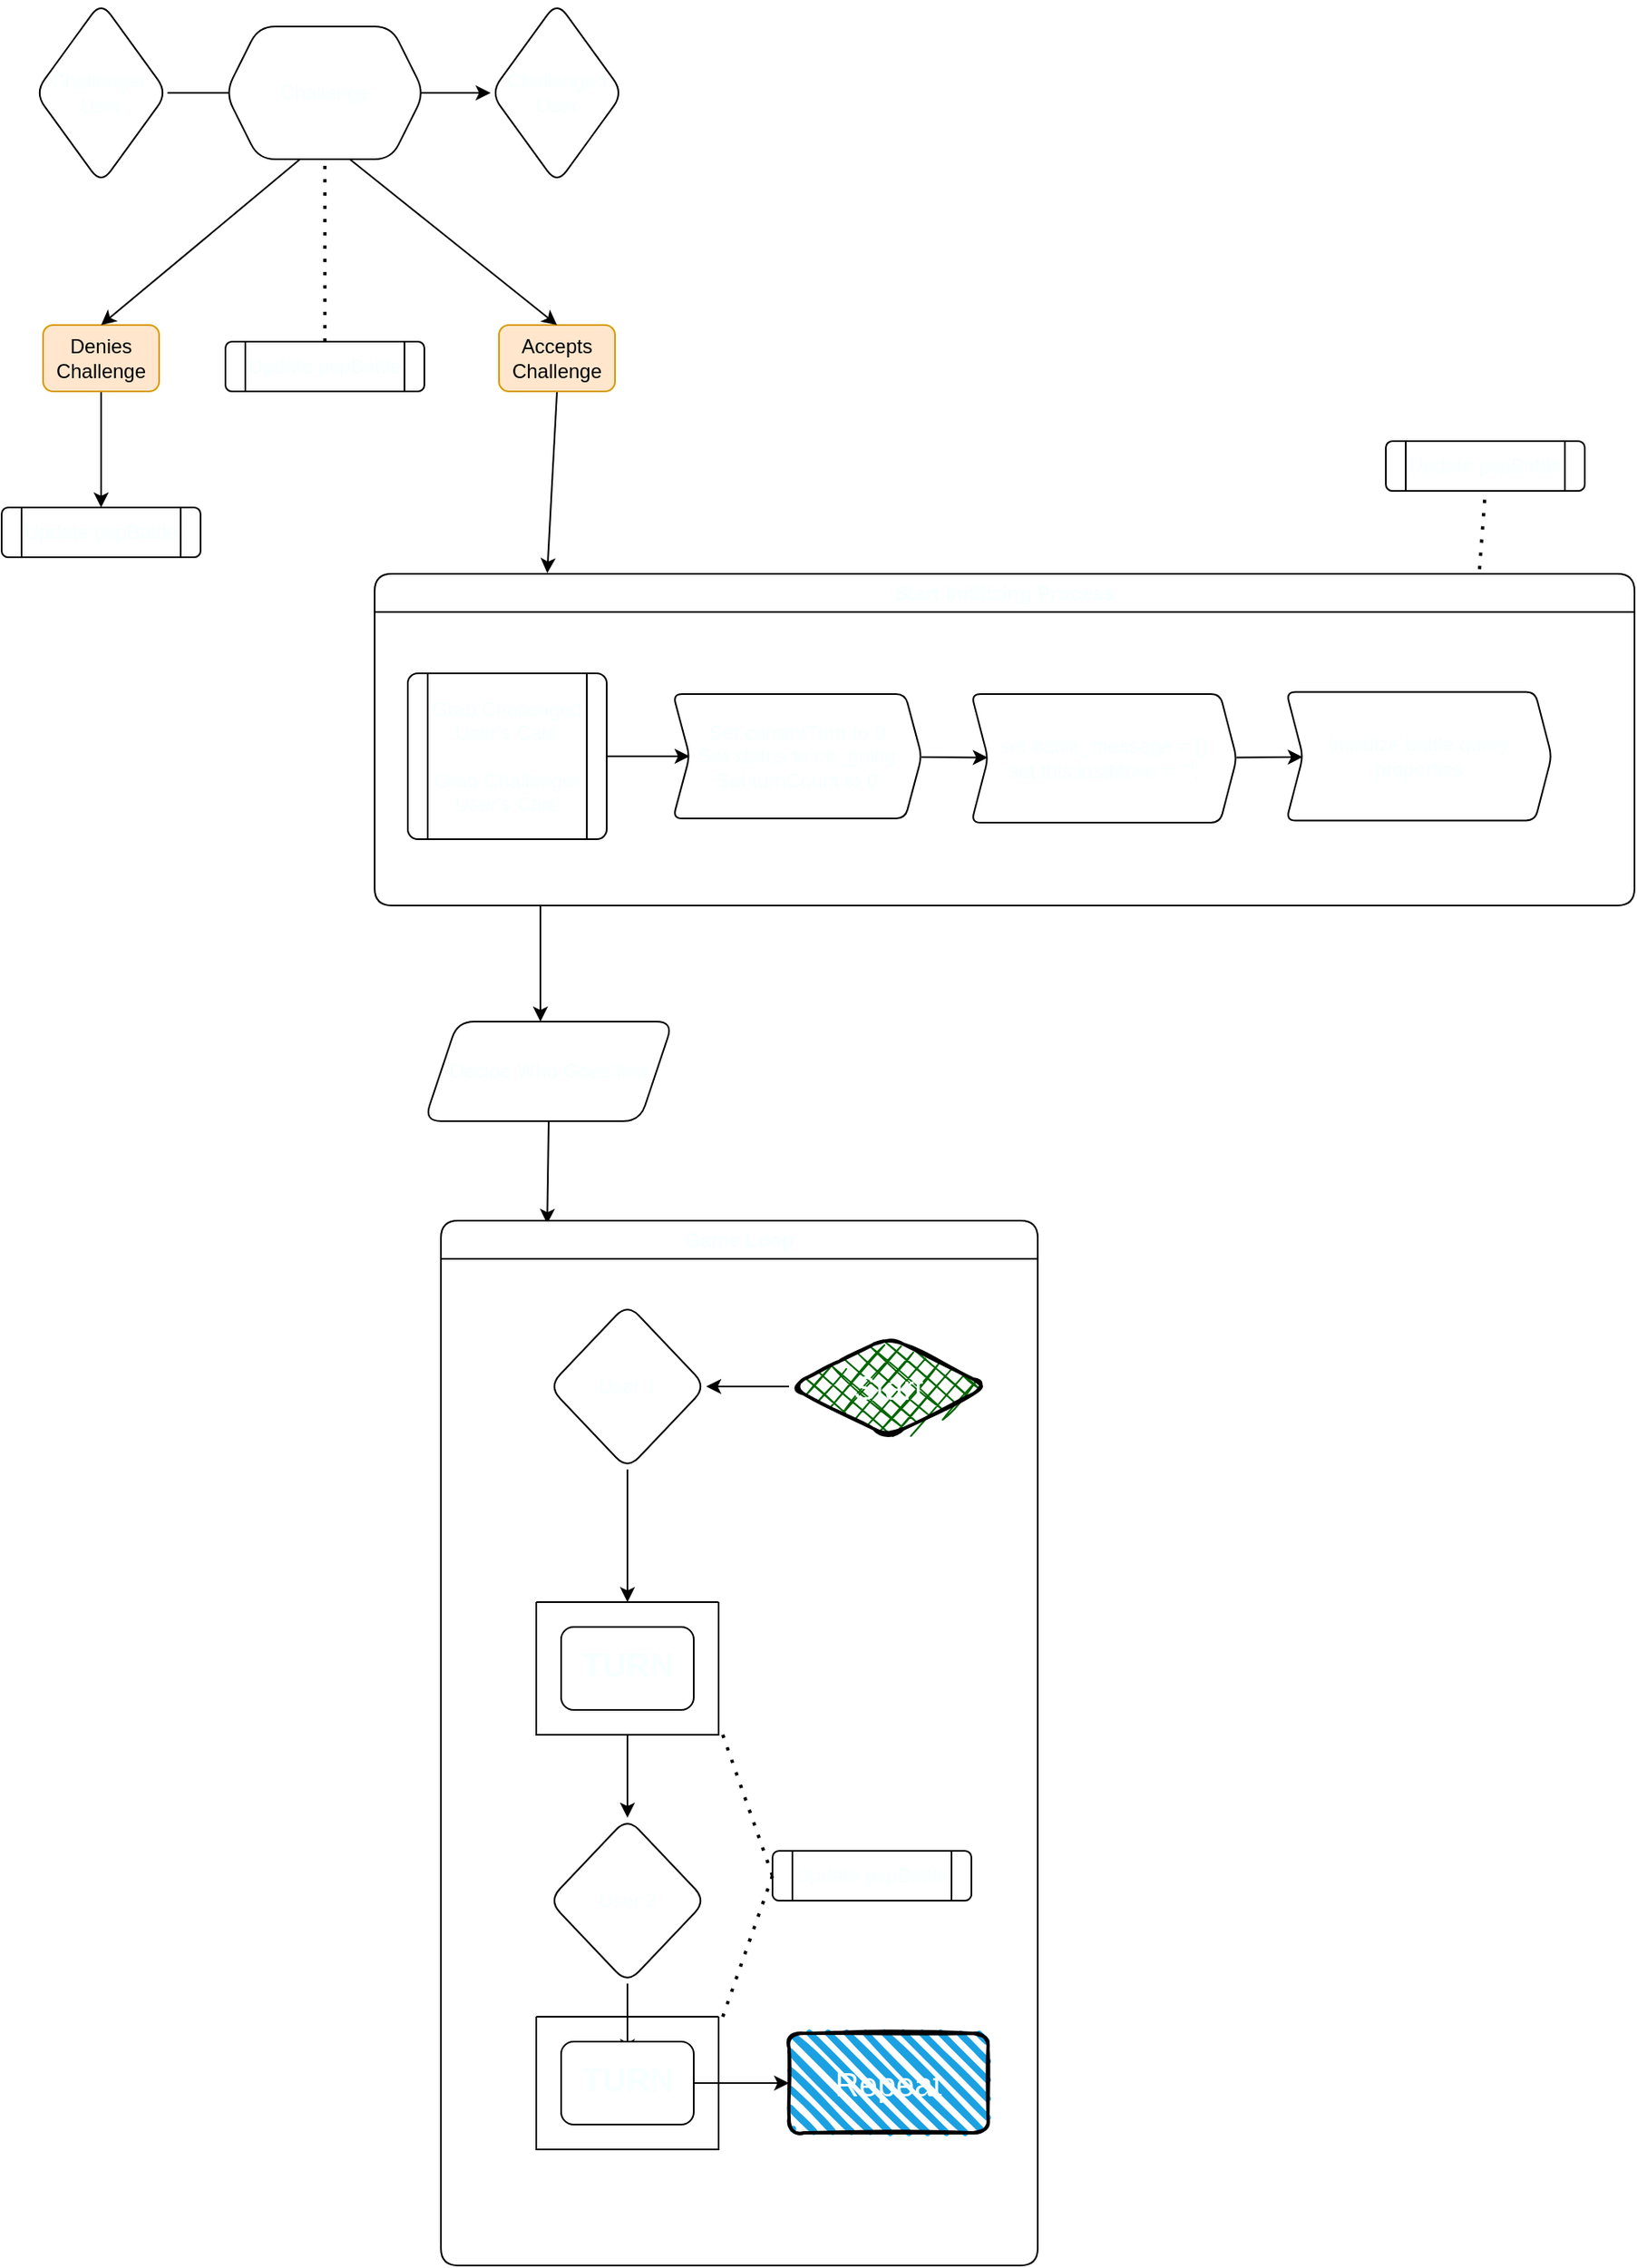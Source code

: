 <mxfile>
    <diagram id="JmBZI9c73Gt2OLMM4qta" name="Page-1">
        <mxGraphModel dx="773" dy="847" grid="1" gridSize="10" guides="1" tooltips="1" connect="1" arrows="1" fold="1" page="1" pageScale="1" pageWidth="1100" pageHeight="1100" math="0" shadow="0">
            <root>
                <mxCell id="0"/>
                <mxCell id="1" parent="0"/>
                <mxCell id="27" value="&lt;font color=&quot;#f7ffff&quot;&gt;Challenger&amp;nbsp;&lt;br&gt;User&lt;/font&gt;" style="rhombus;whiteSpace=wrap;html=1;rounded=1;shadow=0;glass=0;sketch=0;strokeColor=default;fontSize=12;fontColor=#000000;" parent="1" vertex="1">
                    <mxGeometry x="55" y="15" width="80" height="110" as="geometry"/>
                </mxCell>
                <mxCell id="31" value="&lt;font color=&quot;#f7ffff&quot;&gt;Challenged User&lt;/font&gt;" style="rhombus;whiteSpace=wrap;html=1;rounded=1;shadow=0;glass=0;sketch=0;strokeColor=default;fontSize=12;fontColor=#000000;direction=west;" parent="1" vertex="1">
                    <mxGeometry x="330" y="15" width="80" height="110" as="geometry"/>
                </mxCell>
                <mxCell id="34" value="" style="endArrow=classic;html=1;fontSize=12;fontColor=#F7FFFF;exitX=1;exitY=0.5;exitDx=0;exitDy=0;entryX=1;entryY=0.5;entryDx=0;entryDy=0;" parent="1" source="27" target="31" edge="1">
                    <mxGeometry width="50" height="50" relative="1" as="geometry">
                        <mxPoint x="390" y="280" as="sourcePoint"/>
                        <mxPoint x="440" y="230" as="targetPoint"/>
                    </mxGeometry>
                </mxCell>
                <mxCell id="35" value="Challenge" style="shape=hexagon;perimeter=hexagonPerimeter2;whiteSpace=wrap;html=1;fixedSize=1;rounded=1;shadow=0;glass=0;sketch=0;strokeColor=default;fontSize=12;fontColor=#F7FFFF;" parent="1" vertex="1">
                    <mxGeometry x="170" y="30" width="120" height="80" as="geometry"/>
                </mxCell>
                <mxCell id="45" style="edgeStyle=none;html=1;exitX=0.5;exitY=1;exitDx=0;exitDy=0;fontSize=12;fontColor=#F7FFFF;entryX=0.137;entryY=-0.002;entryDx=0;entryDy=0;entryPerimeter=0;" parent="1" source="36" target="51" edge="1">
                    <mxGeometry relative="1" as="geometry">
                        <mxPoint x="370" y="320" as="targetPoint"/>
                    </mxGeometry>
                </mxCell>
                <mxCell id="36" value="Accepts Challenge" style="rounded=1;whiteSpace=wrap;html=1;glass=0;shadow=0;fillColor=#ffe6cc;strokeColor=#d79b00;fontColor=#000000;" parent="1" vertex="1">
                    <mxGeometry x="335" y="210" width="70" height="40" as="geometry"/>
                </mxCell>
                <mxCell id="43" style="edgeStyle=none;html=1;exitX=0.5;exitY=1;exitDx=0;exitDy=0;entryX=0.5;entryY=0;entryDx=0;entryDy=0;fontSize=12;fontColor=#F7FFFF;" parent="1" source="37" target="42" edge="1">
                    <mxGeometry relative="1" as="geometry"/>
                </mxCell>
                <mxCell id="37" value="Denies Challenge" style="rounded=1;whiteSpace=wrap;html=1;glass=0;shadow=0;fillColor=#ffe6cc;strokeColor=#d79b00;fontColor=#000000;" parent="1" vertex="1">
                    <mxGeometry x="60" y="210" width="70" height="40" as="geometry"/>
                </mxCell>
                <mxCell id="38" value="" style="endArrow=classic;html=1;fontSize=12;fontColor=#F7FFFF;exitX=0.375;exitY=1;exitDx=0;exitDy=0;entryX=0.5;entryY=0;entryDx=0;entryDy=0;" parent="1" source="35" target="37" edge="1">
                    <mxGeometry width="50" height="50" relative="1" as="geometry">
                        <mxPoint x="160" y="200" as="sourcePoint"/>
                        <mxPoint x="210" y="150" as="targetPoint"/>
                    </mxGeometry>
                </mxCell>
                <mxCell id="39" value="" style="endArrow=classic;html=1;fontSize=12;fontColor=#F7FFFF;exitX=0.625;exitY=1;exitDx=0;exitDy=0;entryX=0.5;entryY=0;entryDx=0;entryDy=0;" parent="1" source="35" target="36" edge="1">
                    <mxGeometry width="50" height="50" relative="1" as="geometry">
                        <mxPoint x="250" y="180" as="sourcePoint"/>
                        <mxPoint x="300" y="130" as="targetPoint"/>
                    </mxGeometry>
                </mxCell>
                <mxCell id="40" value="" style="endArrow=none;dashed=1;html=1;dashPattern=1 3;strokeWidth=2;fontSize=12;fontColor=#F7FFFF;entryX=0.5;entryY=1;entryDx=0;entryDy=0;exitX=0.5;exitY=0;exitDx=0;exitDy=0;" parent="1" source="41" target="35" edge="1">
                    <mxGeometry width="50" height="50" relative="1" as="geometry">
                        <mxPoint x="230" y="200" as="sourcePoint"/>
                        <mxPoint x="270" y="280" as="targetPoint"/>
                    </mxGeometry>
                </mxCell>
                <mxCell id="41" value="Update pvpBattle" style="shape=process;whiteSpace=wrap;html=1;backgroundOutline=1;rounded=1;shadow=0;glass=0;sketch=0;strokeColor=default;fontSize=12;fontColor=#F7FFFF;arcSize=13;" parent="1" vertex="1">
                    <mxGeometry x="170" y="220" width="120" height="30" as="geometry"/>
                </mxCell>
                <mxCell id="42" value="Update pvpBattle" style="shape=process;whiteSpace=wrap;html=1;backgroundOutline=1;rounded=1;shadow=0;glass=0;sketch=0;strokeColor=default;fontSize=12;fontColor=#F7FFFF;arcSize=13;" parent="1" vertex="1">
                    <mxGeometry x="35" y="320" width="120" height="30" as="geometry"/>
                </mxCell>
                <mxCell id="51" value="Start Initilizing Process" style="swimlane;whiteSpace=wrap;html=1;rounded=1;shadow=0;glass=0;sketch=0;strokeColor=default;fontSize=12;fontColor=#F7FFFF;" parent="1" vertex="1">
                    <mxGeometry x="260" y="360" width="760" height="200" as="geometry"/>
                </mxCell>
                <mxCell id="54" style="edgeStyle=none;html=1;exitX=1;exitY=0.5;exitDx=0;exitDy=0;entryX=0;entryY=0.5;entryDx=0;entryDy=0;fontSize=12;fontColor=#F7FFFF;" parent="51" source="52" target="53" edge="1">
                    <mxGeometry relative="1" as="geometry"/>
                </mxCell>
                <mxCell id="52" value="Grab Challenged User's Card&lt;br&gt;&lt;br&gt;Grab Challenger&lt;br&gt;User's Card" style="shape=process;whiteSpace=wrap;html=1;backgroundOutline=1;rounded=1;shadow=0;glass=0;sketch=0;strokeColor=default;fontSize=12;fontColor=#F7FFFF;arcSize=6;align=center;" parent="51" vertex="1">
                    <mxGeometry x="20" y="60" width="120" height="100" as="geometry"/>
                </mxCell>
                <mxCell id="56" value="" style="edgeStyle=none;html=1;fontSize=12;fontColor=#F7FFFF;" parent="51" source="53" target="55" edge="1">
                    <mxGeometry relative="1" as="geometry"/>
                </mxCell>
                <mxCell id="53" value="Set currentTurn to 0&lt;br&gt;Set status to on_going&lt;br&gt;Set turnCount to 0" style="shape=step;perimeter=stepPerimeter;whiteSpace=wrap;html=1;fixedSize=1;rounded=1;shadow=0;glass=0;sketch=0;strokeColor=default;fontSize=12;fontColor=#F7FFFF;arcSize=11;size=10;" parent="51" vertex="1">
                    <mxGeometry x="180" y="72.5" width="150" height="75" as="geometry"/>
                </mxCell>
                <mxCell id="58" value="" style="edgeStyle=none;html=1;fontSize=12;fontColor=#F7FFFF;" parent="51" source="55" target="57" edge="1">
                    <mxGeometry relative="1" as="geometry"/>
                </mxCell>
                <mxCell id="55" value="set battle_message = {}&lt;br&gt;set this.lastMove = &quot;&quot;;" style="shape=step;perimeter=stepPerimeter;whiteSpace=wrap;html=1;fixedSize=1;rounded=1;shadow=0;glass=0;sketch=0;strokeColor=default;fontSize=12;fontColor=#F7FFFF;arcSize=11;size=10;" parent="51" vertex="1">
                    <mxGeometry x="360" y="72.5" width="160" height="77.5" as="geometry"/>
                </mxCell>
                <mxCell id="57" value="initialize battle query properties" style="shape=step;perimeter=stepPerimeter;whiteSpace=wrap;html=1;fixedSize=1;rounded=1;shadow=0;glass=0;sketch=0;strokeColor=default;fontSize=12;fontColor=#F7FFFF;arcSize=11;size=10;" parent="51" vertex="1">
                    <mxGeometry x="550" y="71.25" width="160" height="77.5" as="geometry"/>
                </mxCell>
                <mxCell id="62" value="" style="endArrow=classic;html=1;fontSize=12;fontColor=#F7FFFF;" parent="1" edge="1">
                    <mxGeometry width="50" height="50" relative="1" as="geometry">
                        <mxPoint x="360" y="560" as="sourcePoint"/>
                        <mxPoint x="360" y="630" as="targetPoint"/>
                    </mxGeometry>
                </mxCell>
                <mxCell id="63" value="Update pvpBattle" style="shape=process;whiteSpace=wrap;html=1;backgroundOutline=1;rounded=1;shadow=0;glass=0;sketch=0;strokeColor=default;fontSize=12;fontColor=#F7FFFF;arcSize=13;" parent="1" vertex="1">
                    <mxGeometry x="870" y="280" width="120" height="30" as="geometry"/>
                </mxCell>
                <mxCell id="64" value="" style="endArrow=none;dashed=1;html=1;dashPattern=1 3;strokeWidth=2;fontSize=12;fontColor=#F7FFFF;entryX=0.5;entryY=1;entryDx=0;entryDy=0;exitX=0.877;exitY=-0.014;exitDx=0;exitDy=0;exitPerimeter=0;" parent="1" source="51" target="63" edge="1">
                    <mxGeometry width="50" height="50" relative="1" as="geometry">
                        <mxPoint x="900" y="370" as="sourcePoint"/>
                        <mxPoint x="950" y="320" as="targetPoint"/>
                    </mxGeometry>
                </mxCell>
                <mxCell id="69" style="edgeStyle=none;html=1;exitX=0.5;exitY=1;exitDx=0;exitDy=0;entryX=0.178;entryY=0.003;entryDx=0;entryDy=0;entryPerimeter=0;fontSize=12;fontColor=#F7FFFF;" parent="1" source="66" target="67" edge="1">
                    <mxGeometry relative="1" as="geometry"/>
                </mxCell>
                <mxCell id="66" value="Decide Who Goes first" style="shape=parallelogram;perimeter=parallelogramPerimeter;whiteSpace=wrap;html=1;fixedSize=1;rounded=1;shadow=0;glass=0;sketch=0;strokeColor=default;fontSize=12;fontColor=#F7FFFF;" parent="1" vertex="1">
                    <mxGeometry x="290" y="630" width="150" height="60" as="geometry"/>
                </mxCell>
                <mxCell id="67" value="Game Loop" style="swimlane;whiteSpace=wrap;html=1;rounded=1;shadow=0;glass=0;sketch=0;strokeColor=default;fontSize=12;fontColor=#F7FFFF;" parent="1" vertex="1">
                    <mxGeometry x="300" y="750" width="360" height="630" as="geometry"/>
                </mxCell>
                <mxCell id="76" style="edgeStyle=none;html=1;exitX=0.5;exitY=1;exitDx=0;exitDy=0;entryX=0.5;entryY=0;entryDx=0;entryDy=0;fontSize=20;fontColor=#F7FFFF;" parent="67" source="70" target="72" edge="1">
                    <mxGeometry relative="1" as="geometry"/>
                </mxCell>
                <mxCell id="70" value="User 1" style="rhombus;whiteSpace=wrap;html=1;rounded=1;shadow=0;glass=0;sketch=0;strokeColor=default;fontSize=12;fontColor=#F7FFFF;" parent="67" vertex="1">
                    <mxGeometry x="65" y="50" width="95" height="100" as="geometry"/>
                </mxCell>
                <mxCell id="88" value="" style="edgeStyle=none;html=1;fontSize=20;fontColor=#F7FFFF;" parent="67" source="72" target="81" edge="1">
                    <mxGeometry relative="1" as="geometry"/>
                </mxCell>
                <mxCell id="72" value="" style="swimlane;startSize=0;rounded=1;shadow=0;glass=0;sketch=0;strokeColor=default;fontSize=12;fontColor=#F7FFFF;" parent="67" vertex="1">
                    <mxGeometry x="57.5" y="230" width="110" height="80" as="geometry"/>
                </mxCell>
                <mxCell id="73" value="" style="whiteSpace=wrap;html=1;rounded=1;shadow=0;glass=0;sketch=0;strokeColor=default;fontSize=12;fontColor=#F7FFFF;" parent="72" vertex="1">
                    <mxGeometry x="15" y="15" width="80" height="50" as="geometry"/>
                </mxCell>
                <mxCell id="77" value="" style="endArrow=none;dashed=1;html=1;dashPattern=1 3;strokeWidth=2;fontSize=20;fontColor=#F7FFFF;entryX=0;entryY=0.5;entryDx=0;entryDy=0;" parent="72" target="78" edge="1">
                    <mxGeometry width="50" height="50" relative="1" as="geometry">
                        <mxPoint x="112.5" y="80" as="sourcePoint"/>
                        <mxPoint x="162.5" as="targetPoint"/>
                    </mxGeometry>
                </mxCell>
                <mxCell id="74" value="&lt;h1 style=&quot;text-align: center; font-size: 20px;&quot;&gt;TURN&lt;/h1&gt;" style="text;html=1;strokeColor=none;fillColor=none;spacing=5;spacingTop=-20;whiteSpace=wrap;overflow=hidden;rounded=0;shadow=0;glass=0;sketch=0;fontSize=12;fontColor=#F7FFFF;" parent="72" vertex="1">
                    <mxGeometry x="22.5" y="22.5" width="65" height="35" as="geometry"/>
                </mxCell>
                <mxCell id="78" value="Update pvpBattle" style="shape=process;whiteSpace=wrap;html=1;backgroundOutline=1;rounded=1;shadow=0;glass=0;sketch=0;strokeColor=default;fontSize=12;fontColor=#F7FFFF;arcSize=13;" parent="67" vertex="1">
                    <mxGeometry x="200" y="380" width="120" height="30" as="geometry"/>
                </mxCell>
                <mxCell id="89" value="" style="edgeStyle=none;html=1;fontSize=20;fontColor=#F7FFFF;" parent="67" source="81" target="86" edge="1">
                    <mxGeometry relative="1" as="geometry"/>
                </mxCell>
                <mxCell id="81" value="User 2" style="rhombus;whiteSpace=wrap;html=1;rounded=1;shadow=0;glass=0;sketch=0;strokeColor=default;fontSize=12;fontColor=#F7FFFF;" parent="67" vertex="1">
                    <mxGeometry x="65" y="360" width="95" height="100" as="geometry"/>
                </mxCell>
                <mxCell id="87" value="" style="edgeStyle=none;html=1;fontSize=20;fontColor=#F7FFFF;" parent="67" source="82" target="70" edge="1">
                    <mxGeometry relative="1" as="geometry"/>
                </mxCell>
                <mxCell id="82" value="Start" style="rhombus;whiteSpace=wrap;html=1;strokeWidth=2;fillWeight=-1;hachureGap=8;fillStyle=cross-hatch;fillColor=#006600;sketch=1;rounded=1;shadow=0;glass=0;strokeColor=default;fontSize=20;fontColor=#F7FFFF;" parent="67" vertex="1">
                    <mxGeometry x="210" y="70" width="120" height="60" as="geometry"/>
                </mxCell>
                <mxCell id="83" value="" style="swimlane;startSize=0;rounded=1;shadow=0;glass=0;sketch=0;strokeColor=default;fontSize=12;fontColor=#F7FFFF;" parent="67" vertex="1">
                    <mxGeometry x="57.5" y="480" width="110" height="80" as="geometry"/>
                </mxCell>
                <mxCell id="84" value="" style="whiteSpace=wrap;html=1;rounded=1;shadow=0;glass=0;sketch=0;strokeColor=default;fontSize=12;fontColor=#F7FFFF;" parent="83" vertex="1">
                    <mxGeometry x="15" y="15" width="80" height="50" as="geometry"/>
                </mxCell>
                <mxCell id="85" value="" style="endArrow=none;dashed=1;html=1;dashPattern=1 3;strokeWidth=2;fontSize=20;fontColor=#F7FFFF;entryX=0;entryY=0.5;entryDx=0;entryDy=0;" parent="83" target="78" edge="1">
                    <mxGeometry width="50" height="50" relative="1" as="geometry">
                        <mxPoint x="112.5" as="sourcePoint"/>
                        <mxPoint x="162.5" as="targetPoint"/>
                        <Array as="points"/>
                    </mxGeometry>
                </mxCell>
                <mxCell id="86" value="&lt;h1 style=&quot;text-align: center; font-size: 20px;&quot;&gt;TURN&lt;/h1&gt;" style="text;html=1;strokeColor=none;fillColor=none;spacing=5;spacingTop=-20;whiteSpace=wrap;overflow=hidden;rounded=0;shadow=0;glass=0;sketch=0;fontSize=12;fontColor=#F7FFFF;" parent="83" vertex="1">
                    <mxGeometry x="22.5" y="22.5" width="65" height="35" as="geometry"/>
                </mxCell>
                <mxCell id="91" value="Repeat" style="rounded=1;whiteSpace=wrap;html=1;strokeWidth=2;fillWeight=4;hachureGap=8;hachureAngle=45;fillColor=#1ba1e2;sketch=1;shadow=0;glass=0;strokeColor=default;fontSize=20;fontColor=#F7FFFF;" parent="67" vertex="1">
                    <mxGeometry x="210" y="490" width="120" height="60" as="geometry"/>
                </mxCell>
                <mxCell id="92" value="" style="edgeStyle=none;html=1;fontSize=20;fontColor=#F7FFFF;" parent="67" source="84" target="91" edge="1">
                    <mxGeometry relative="1" as="geometry"/>
                </mxCell>
            </root>
        </mxGraphModel>
    </diagram>
</mxfile>